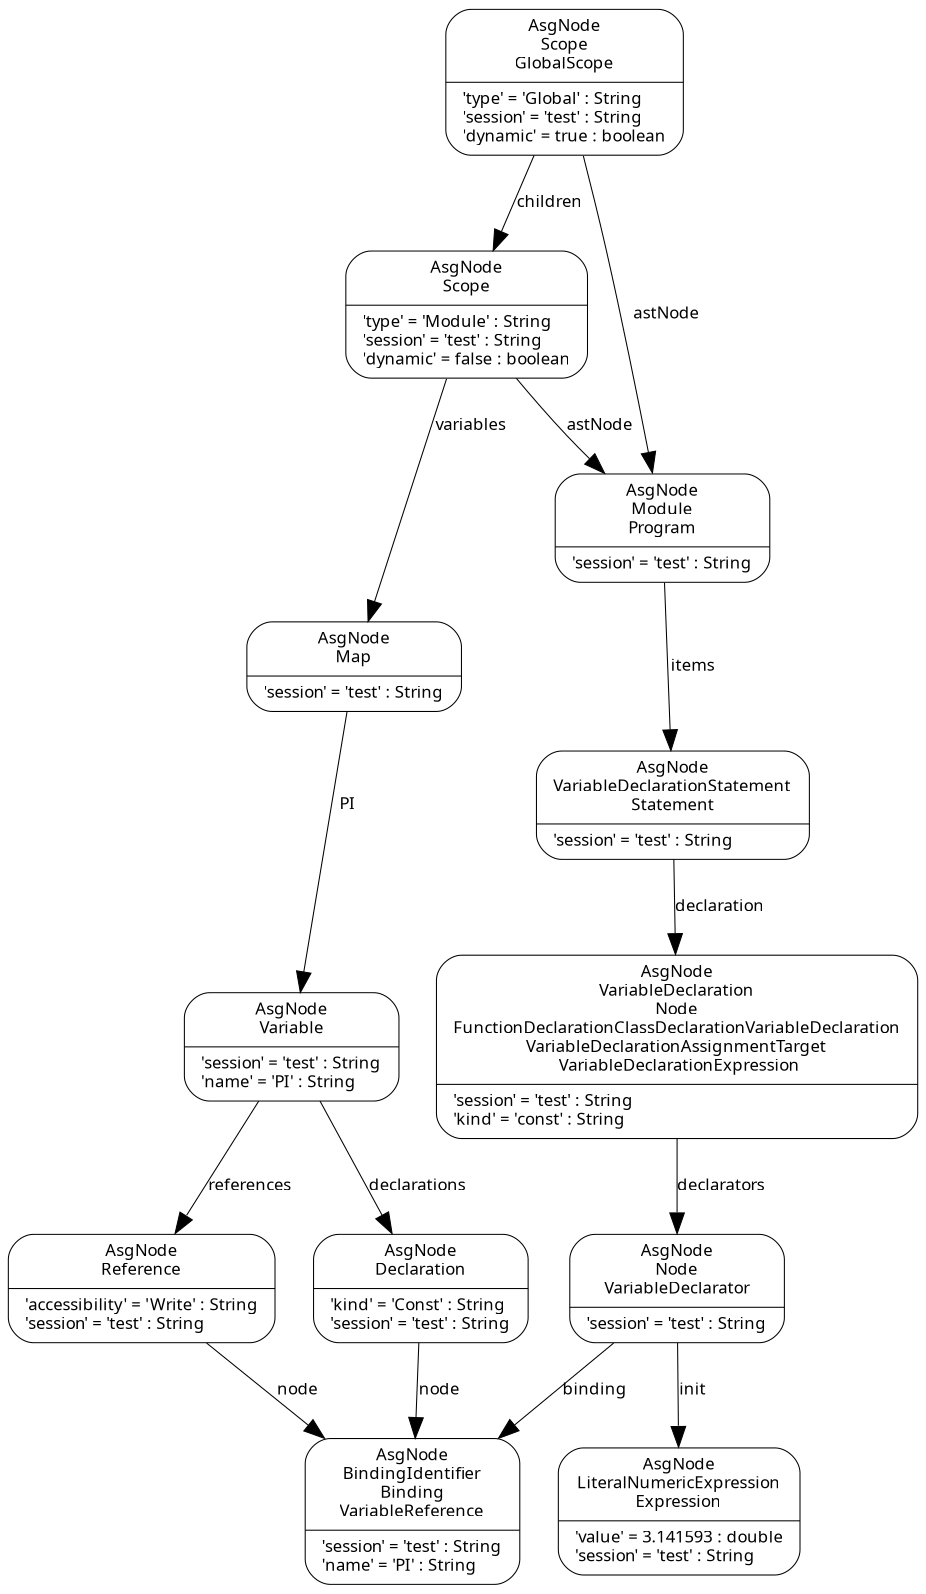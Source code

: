 digraph Neo {
  node [
    fontsize = "8"
    shape = "Mrecord"
    fontname = "Noto Sans"
    penwidth = 0.5
  ]
  edge [
    fontname = "Noto Sans"
    fontsize = "8"
    penwidth = 0.5
  ]
  N5 [
    label = "{AsgNode\nBindingIdentifier\nBinding\nVariableReference|'session' = 'test' : String\l'name' = 'PI' : String\l}"
  ]
  N12 [
    label = "{AsgNode\nVariableDeclaration\nNode\nFunctionDeclarationClassDeclarationVariableDeclaration\nVariableDeclarationAssignmentTarget\n VariableDeclarationExpression|'session' = 'test' : String\l'kind' = 'const' : String\l}"
  ]
  N12 -> N27 [
    label = "declarators\n"
  ]
  N13 [
    label = "{AsgNode\nScope|'type' = 'Module' : String\l'session' = 'test' : String\l'dynamic' = false : boolean\l}"
  ]
  N13 -> N14 [
    label = "variables\n"
  ]
  N13 -> N39 [
    label = "astNode\n"
  ]
  N14 [
    label = "{AsgNode\nMap|'session' = 'test' : String\l}"
  ]
  N14 -> N31 [
    label = "PI\n"
  ]
  N19 [
    label = "{AsgNode\nScope\nGlobalScope|'type' = 'Global' : String\l'session' = 'test' : String\l'dynamic' = true : boolean\l}"
  ]
  N19 -> N39 [
    label = "astNode\n"
  ]
  N19 -> N13 [
    label = "children\n"
  ]
  N20 [
    label = "{AsgNode\nReference|'accessibility' = 'Write' : String\l'session' = 'test' : String\l}"
  ]
  N20 -> N5 [
    label = "node\n"
  ]
  N21 [
    label = "{AsgNode\nVariableDeclarationStatement\nStatement|'session' = 'test' : String\l}"
  ]
  N21 -> N12 [
    label = "declaration\n"
  ]
  N27 [
    label = "{AsgNode\nNode\nVariableDeclarator|'session' = 'test' : String\l}"
  ]
  N27 -> N36 [
    label = "init\n"
  ]
  N27 -> N5 [
    label = "binding\n"
  ]
  N31 [
    label = "{AsgNode\nVariable|'session' = 'test' : String\l'name' = 'PI' : String\l}"
  ]
  N31 -> N20 [
    label = "references\n"
  ]
  N31 -> N37 [
    label = "declarations\n"
  ]
  N36 [
    label = "{AsgNode\nLiteralNumericExpression\nExpression|'value' = 3.141593 : double\l'session' = 'test' : String\l}"
  ]
  N37 [
    label = "{AsgNode\nDeclaration|'kind' = 'Const' : String\l'session' = 'test' : String\l}"
  ]
  N37 -> N5 [
    label = "node\n"
  ]
  N39 [
    label = "{AsgNode\nModule\nProgram|'session' = 'test' : String\l}"
  ]
  N39 -> N21 [
    label = "items\n"
  ]
}
